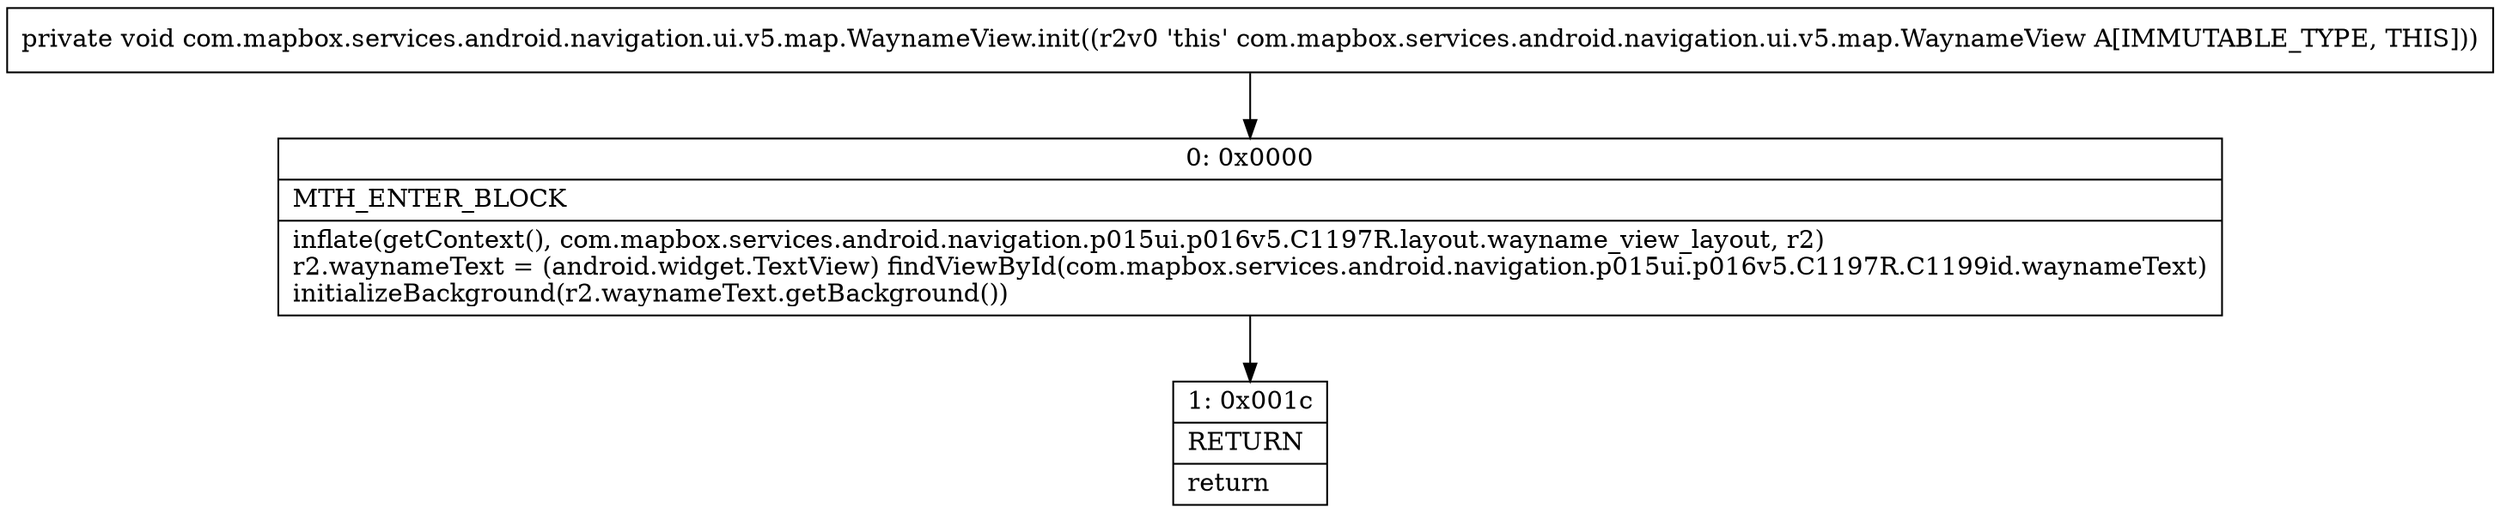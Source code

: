 digraph "CFG forcom.mapbox.services.android.navigation.ui.v5.map.WaynameView.init()V" {
Node_0 [shape=record,label="{0\:\ 0x0000|MTH_ENTER_BLOCK\l|inflate(getContext(), com.mapbox.services.android.navigation.p015ui.p016v5.C1197R.layout.wayname_view_layout, r2)\lr2.waynameText = (android.widget.TextView) findViewById(com.mapbox.services.android.navigation.p015ui.p016v5.C1197R.C1199id.waynameText)\linitializeBackground(r2.waynameText.getBackground())\l}"];
Node_1 [shape=record,label="{1\:\ 0x001c|RETURN\l|return\l}"];
MethodNode[shape=record,label="{private void com.mapbox.services.android.navigation.ui.v5.map.WaynameView.init((r2v0 'this' com.mapbox.services.android.navigation.ui.v5.map.WaynameView A[IMMUTABLE_TYPE, THIS])) }"];
MethodNode -> Node_0;
Node_0 -> Node_1;
}

